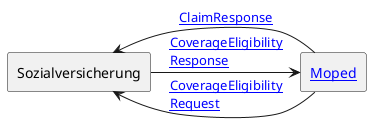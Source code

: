 @startuml SV
rectangle "[[index.html Moped]]" as Moped

rectangle "Sozialversicherung" as SV


SV -r--> Moped : "[[StructureDefinition-MOPEDCoverageEligibilityResponse.html CoverageEligibility\nResponse]]"
Moped -l--> SV : "[[StructureDefinition-MOPEDCoverageEligibilityRequest.html CoverageEligibility\nRequest]]"
Moped -l--> SV : "[[StructureDefinition-MOPEDClaimResponse.html ClaimResponse]]"

@enduml